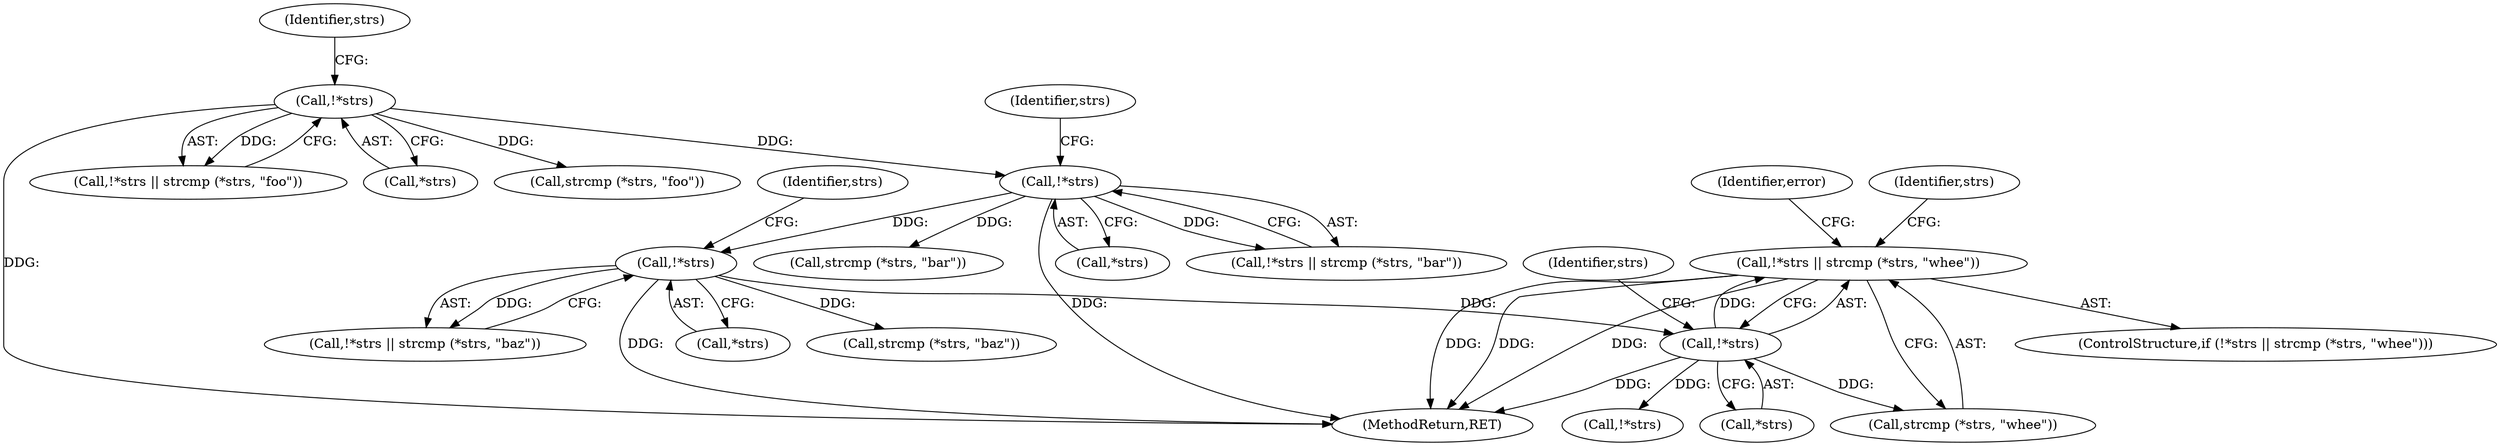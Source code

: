digraph "1_dbus_9a6bce9b615abca6068348c1606ba8eaf13d9ae0_33@API" {
"1000202" [label="(Call,!*strs || strcmp (*strs, \"whee\"))"];
"1000203" [label="(Call,!*strs)"];
"1000184" [label="(Call,!*strs)"];
"1000149" [label="(Call,!*strs)"];
"1000130" [label="(Call,!*strs)"];
"1000154" [label="(Identifier,strs)"];
"1000203" [label="(Call,!*strs)"];
"1000201" [label="(ControlStructure,if (!*strs || strcmp (*strs, \"whee\")))"];
"1000135" [label="(Identifier,strs)"];
"1000187" [label="(Call,strcmp (*strs, \"baz\"))"];
"1000202" [label="(Call,!*strs || strcmp (*strs, \"whee\"))"];
"1000149" [label="(Call,!*strs)"];
"1000206" [label="(Call,strcmp (*strs, \"whee\"))"];
"1000131" [label="(Call,*strs)"];
"1000302" [label="(MethodReturn,RET)"];
"1000148" [label="(Call,!*strs || strcmp (*strs, \"bar\"))"];
"1000212" [label="(Identifier,error)"];
"1000129" [label="(Call,!*strs || strcmp (*strs, \"foo\"))"];
"1000152" [label="(Call,strcmp (*strs, \"bar\"))"];
"1000130" [label="(Call,!*strs)"];
"1000189" [label="(Identifier,strs)"];
"1000219" [label="(Identifier,strs)"];
"1000208" [label="(Identifier,strs)"];
"1000185" [label="(Call,*strs)"];
"1000183" [label="(Call,!*strs || strcmp (*strs, \"baz\"))"];
"1000204" [label="(Call,*strs)"];
"1000222" [label="(Call,!*strs)"];
"1000150" [label="(Call,*strs)"];
"1000133" [label="(Call,strcmp (*strs, \"foo\"))"];
"1000184" [label="(Call,!*strs)"];
"1000202" -> "1000201"  [label="AST: "];
"1000202" -> "1000203"  [label="CFG: "];
"1000202" -> "1000206"  [label="CFG: "];
"1000203" -> "1000202"  [label="AST: "];
"1000206" -> "1000202"  [label="AST: "];
"1000212" -> "1000202"  [label="CFG: "];
"1000219" -> "1000202"  [label="CFG: "];
"1000202" -> "1000302"  [label="DDG: "];
"1000202" -> "1000302"  [label="DDG: "];
"1000202" -> "1000302"  [label="DDG: "];
"1000203" -> "1000202"  [label="DDG: "];
"1000203" -> "1000204"  [label="CFG: "];
"1000204" -> "1000203"  [label="AST: "];
"1000208" -> "1000203"  [label="CFG: "];
"1000203" -> "1000302"  [label="DDG: "];
"1000184" -> "1000203"  [label="DDG: "];
"1000203" -> "1000206"  [label="DDG: "];
"1000203" -> "1000222"  [label="DDG: "];
"1000184" -> "1000183"  [label="AST: "];
"1000184" -> "1000185"  [label="CFG: "];
"1000185" -> "1000184"  [label="AST: "];
"1000189" -> "1000184"  [label="CFG: "];
"1000183" -> "1000184"  [label="CFG: "];
"1000184" -> "1000302"  [label="DDG: "];
"1000184" -> "1000183"  [label="DDG: "];
"1000149" -> "1000184"  [label="DDG: "];
"1000184" -> "1000187"  [label="DDG: "];
"1000149" -> "1000148"  [label="AST: "];
"1000149" -> "1000150"  [label="CFG: "];
"1000150" -> "1000149"  [label="AST: "];
"1000154" -> "1000149"  [label="CFG: "];
"1000148" -> "1000149"  [label="CFG: "];
"1000149" -> "1000302"  [label="DDG: "];
"1000149" -> "1000148"  [label="DDG: "];
"1000130" -> "1000149"  [label="DDG: "];
"1000149" -> "1000152"  [label="DDG: "];
"1000130" -> "1000129"  [label="AST: "];
"1000130" -> "1000131"  [label="CFG: "];
"1000131" -> "1000130"  [label="AST: "];
"1000135" -> "1000130"  [label="CFG: "];
"1000129" -> "1000130"  [label="CFG: "];
"1000130" -> "1000302"  [label="DDG: "];
"1000130" -> "1000129"  [label="DDG: "];
"1000130" -> "1000133"  [label="DDG: "];
}
